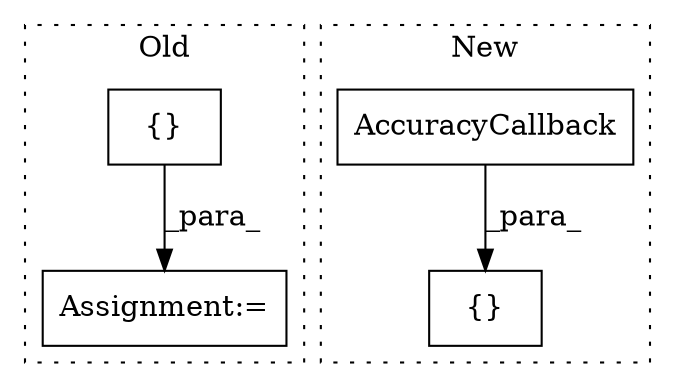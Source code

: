 digraph G {
subgraph cluster0 {
1 [label="{}" a="4" s="852,906" l="1,1" shape="box"];
4 [label="Assignment:=" a="7" s="1009" l="1" shape="box"];
label = "Old";
style="dotted";
}
subgraph cluster1 {
2 [label="AccuracyCallback" a="32" s="1055,1073" l="17,1" shape="box"];
3 [label="{}" a="4" s="1015,1203" l="1,1" shape="box"];
label = "New";
style="dotted";
}
1 -> 4 [label="_para_"];
2 -> 3 [label="_para_"];
}